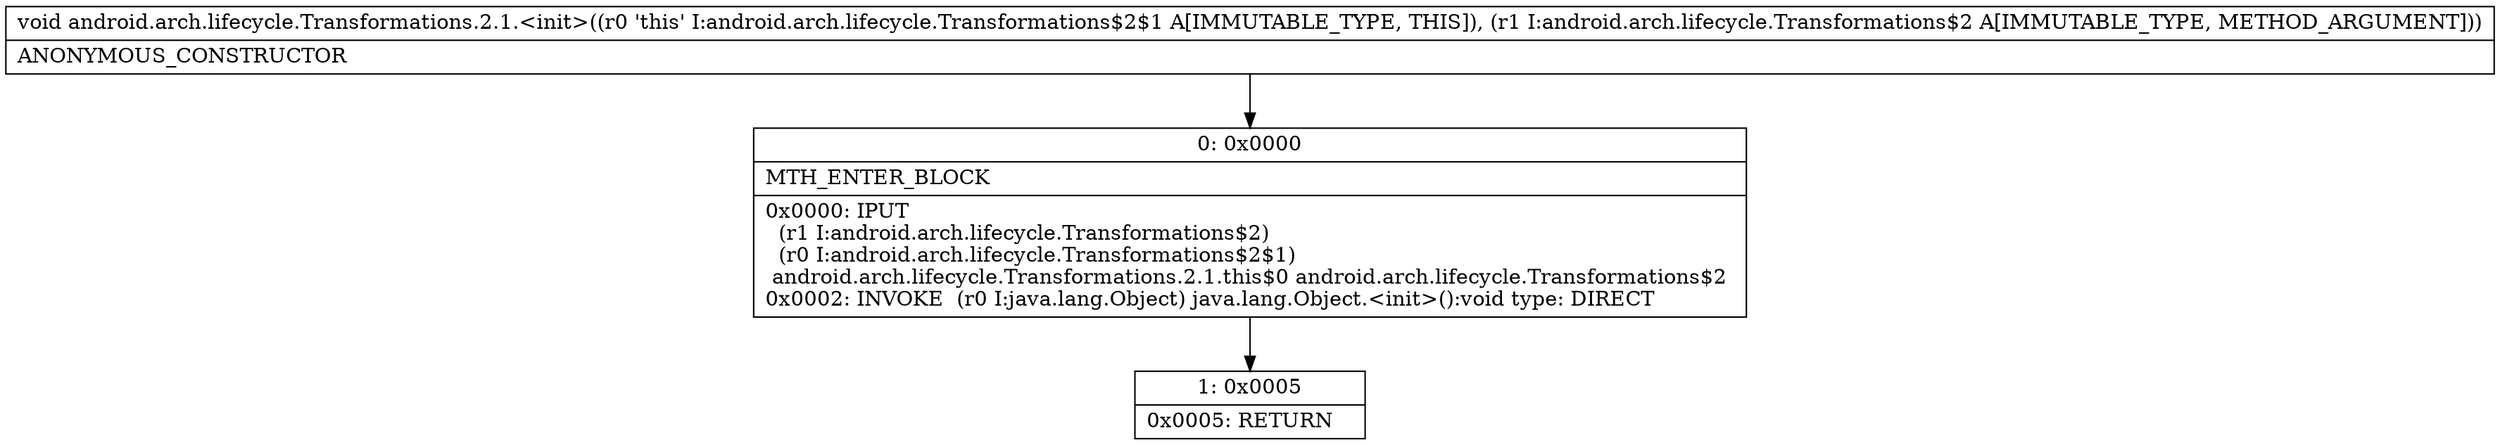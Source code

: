 digraph "CFG forandroid.arch.lifecycle.Transformations.2.1.\<init\>(Landroid\/arch\/lifecycle\/Transformations$2;)V" {
Node_0 [shape=record,label="{0\:\ 0x0000|MTH_ENTER_BLOCK\l|0x0000: IPUT  \l  (r1 I:android.arch.lifecycle.Transformations$2)\l  (r0 I:android.arch.lifecycle.Transformations$2$1)\l android.arch.lifecycle.Transformations.2.1.this$0 android.arch.lifecycle.Transformations$2 \l0x0002: INVOKE  (r0 I:java.lang.Object) java.lang.Object.\<init\>():void type: DIRECT \l}"];
Node_1 [shape=record,label="{1\:\ 0x0005|0x0005: RETURN   \l}"];
MethodNode[shape=record,label="{void android.arch.lifecycle.Transformations.2.1.\<init\>((r0 'this' I:android.arch.lifecycle.Transformations$2$1 A[IMMUTABLE_TYPE, THIS]), (r1 I:android.arch.lifecycle.Transformations$2 A[IMMUTABLE_TYPE, METHOD_ARGUMENT]))  | ANONYMOUS_CONSTRUCTOR\l}"];
MethodNode -> Node_0;
Node_0 -> Node_1;
}

